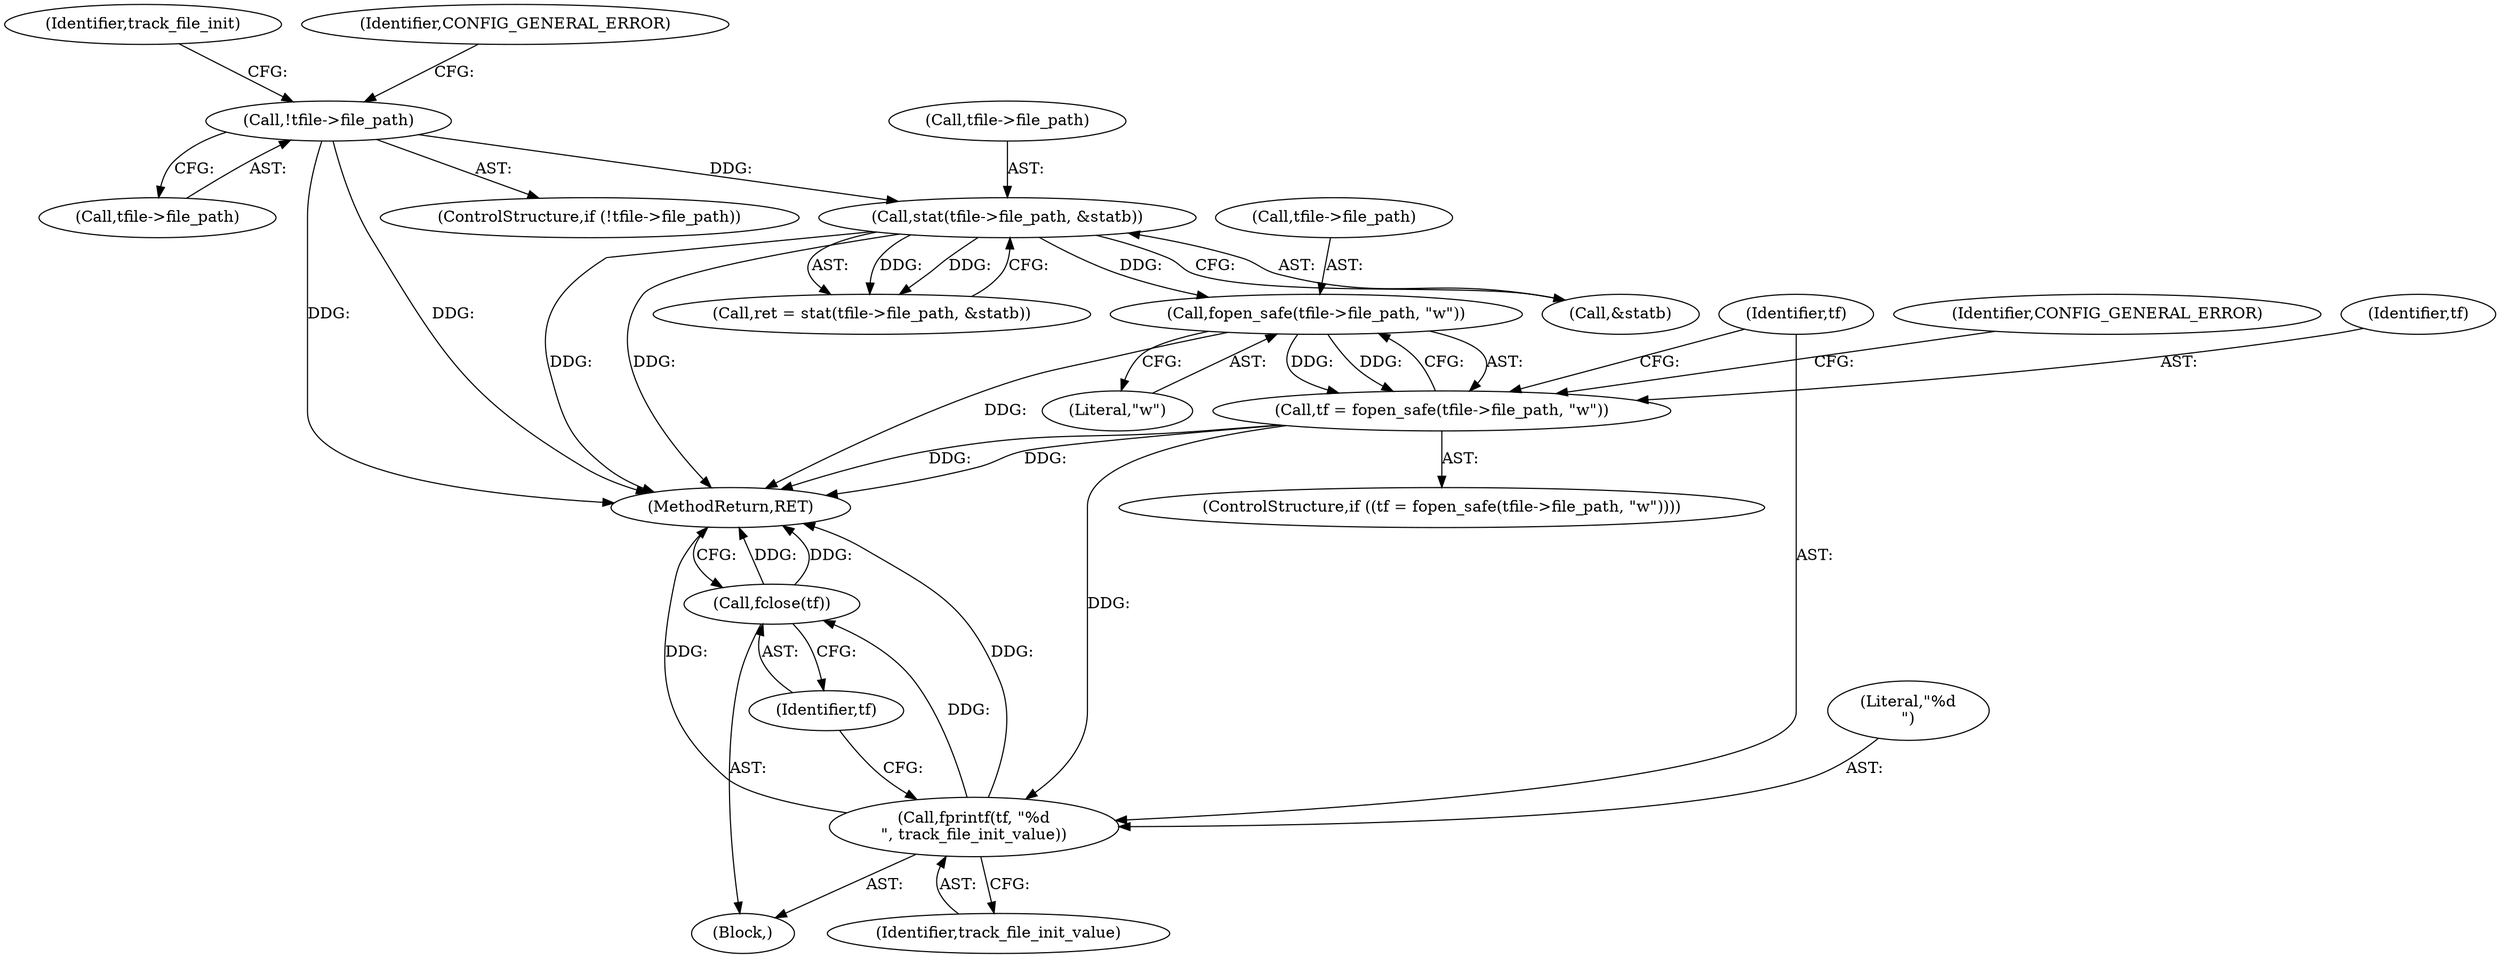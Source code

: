 digraph "0_keepalived_04f2d32871bb3b11d7dc024039952f2fe2750306_4@API" {
"1000191" [label="(Call,fopen_safe(tfile->file_path, \"w\"))"];
"1000146" [label="(Call,stat(tfile->file_path, &statb))"];
"1000118" [label="(Call,!tfile->file_path)"];
"1000189" [label="(Call,tf = fopen_safe(tfile->file_path, \"w\"))"];
"1000197" [label="(Call,fprintf(tf, \"%d\n\", track_file_init_value))"];
"1000201" [label="(Call,fclose(tf))"];
"1000119" [label="(Call,tfile->file_path)"];
"1000198" [label="(Identifier,tf)"];
"1000150" [label="(Call,&statb)"];
"1000197" [label="(Call,fprintf(tf, \"%d\n\", track_file_init_value))"];
"1000146" [label="(Call,stat(tfile->file_path, &statb))"];
"1000191" [label="(Call,fopen_safe(tfile->file_path, \"w\"))"];
"1000202" [label="(Identifier,tf)"];
"1000201" [label="(Call,fclose(tf))"];
"1000199" [label="(Literal,\"%d\n\")"];
"1000189" [label="(Call,tf = fopen_safe(tfile->file_path, \"w\"))"];
"1000192" [label="(Call,tfile->file_path)"];
"1000188" [label="(ControlStructure,if ((tf = fopen_safe(tfile->file_path, \"w\"))))"];
"1000200" [label="(Identifier,track_file_init_value)"];
"1000205" [label="(Identifier,CONFIG_GENERAL_ERROR)"];
"1000196" [label="(Block,)"];
"1000210" [label="(MethodReturn,RET)"];
"1000190" [label="(Identifier,tf)"];
"1000195" [label="(Literal,\"w\")"];
"1000141" [label="(Identifier,track_file_init)"];
"1000147" [label="(Call,tfile->file_path)"];
"1000118" [label="(Call,!tfile->file_path)"];
"1000144" [label="(Call,ret = stat(tfile->file_path, &statb))"];
"1000124" [label="(Identifier,CONFIG_GENERAL_ERROR)"];
"1000117" [label="(ControlStructure,if (!tfile->file_path))"];
"1000191" -> "1000189"  [label="AST: "];
"1000191" -> "1000195"  [label="CFG: "];
"1000192" -> "1000191"  [label="AST: "];
"1000195" -> "1000191"  [label="AST: "];
"1000189" -> "1000191"  [label="CFG: "];
"1000191" -> "1000210"  [label="DDG: "];
"1000191" -> "1000189"  [label="DDG: "];
"1000191" -> "1000189"  [label="DDG: "];
"1000146" -> "1000191"  [label="DDG: "];
"1000146" -> "1000144"  [label="AST: "];
"1000146" -> "1000150"  [label="CFG: "];
"1000147" -> "1000146"  [label="AST: "];
"1000150" -> "1000146"  [label="AST: "];
"1000144" -> "1000146"  [label="CFG: "];
"1000146" -> "1000210"  [label="DDG: "];
"1000146" -> "1000210"  [label="DDG: "];
"1000146" -> "1000144"  [label="DDG: "];
"1000146" -> "1000144"  [label="DDG: "];
"1000118" -> "1000146"  [label="DDG: "];
"1000118" -> "1000117"  [label="AST: "];
"1000118" -> "1000119"  [label="CFG: "];
"1000119" -> "1000118"  [label="AST: "];
"1000124" -> "1000118"  [label="CFG: "];
"1000141" -> "1000118"  [label="CFG: "];
"1000118" -> "1000210"  [label="DDG: "];
"1000118" -> "1000210"  [label="DDG: "];
"1000189" -> "1000188"  [label="AST: "];
"1000190" -> "1000189"  [label="AST: "];
"1000198" -> "1000189"  [label="CFG: "];
"1000205" -> "1000189"  [label="CFG: "];
"1000189" -> "1000210"  [label="DDG: "];
"1000189" -> "1000210"  [label="DDG: "];
"1000189" -> "1000197"  [label="DDG: "];
"1000197" -> "1000196"  [label="AST: "];
"1000197" -> "1000200"  [label="CFG: "];
"1000198" -> "1000197"  [label="AST: "];
"1000199" -> "1000197"  [label="AST: "];
"1000200" -> "1000197"  [label="AST: "];
"1000202" -> "1000197"  [label="CFG: "];
"1000197" -> "1000210"  [label="DDG: "];
"1000197" -> "1000210"  [label="DDG: "];
"1000197" -> "1000201"  [label="DDG: "];
"1000201" -> "1000196"  [label="AST: "];
"1000201" -> "1000202"  [label="CFG: "];
"1000202" -> "1000201"  [label="AST: "];
"1000210" -> "1000201"  [label="CFG: "];
"1000201" -> "1000210"  [label="DDG: "];
"1000201" -> "1000210"  [label="DDG: "];
}
